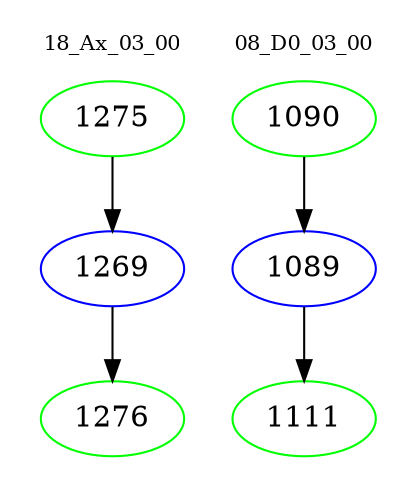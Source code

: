 digraph{
subgraph cluster_0 {
color = white
label = "18_Ax_03_00";
fontsize=10;
T0_1275 [label="1275", color="green"]
T0_1275 -> T0_1269 [color="black"]
T0_1269 [label="1269", color="blue"]
T0_1269 -> T0_1276 [color="black"]
T0_1276 [label="1276", color="green"]
}
subgraph cluster_1 {
color = white
label = "08_D0_03_00";
fontsize=10;
T1_1090 [label="1090", color="green"]
T1_1090 -> T1_1089 [color="black"]
T1_1089 [label="1089", color="blue"]
T1_1089 -> T1_1111 [color="black"]
T1_1111 [label="1111", color="green"]
}
}
